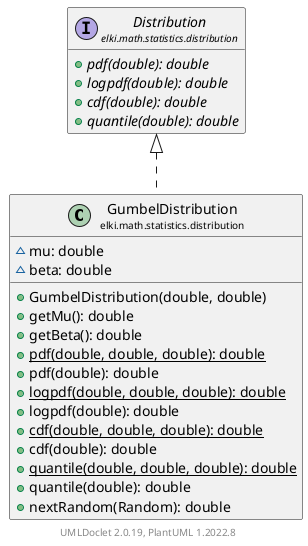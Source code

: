 @startuml
    remove .*\.(Instance|Par|Parameterizer|Factory)$
    set namespaceSeparator none
    hide empty fields
    hide empty methods

    class "<size:14>GumbelDistribution\n<size:10>elki.math.statistics.distribution" as elki.math.statistics.distribution.GumbelDistribution [[GumbelDistribution.html]] {
        ~mu: double
        ~beta: double
        +GumbelDistribution(double, double)
        +getMu(): double
        +getBeta(): double
        {static} +pdf(double, double, double): double
        +pdf(double): double
        {static} +logpdf(double, double, double): double
        +logpdf(double): double
        {static} +cdf(double, double, double): double
        +cdf(double): double
        {static} +quantile(double, double, double): double
        +quantile(double): double
        +nextRandom(Random): double
    }

    interface "<size:14>Distribution\n<size:10>elki.math.statistics.distribution" as elki.math.statistics.distribution.Distribution [[Distribution.html]] {
        {abstract} +pdf(double): double
        {abstract} +logpdf(double): double
        {abstract} +cdf(double): double
        {abstract} +quantile(double): double
    }
    class "<size:14>GumbelDistribution.Par\n<size:10>elki.math.statistics.distribution" as elki.math.statistics.distribution.GumbelDistribution.Par [[GumbelDistribution.Par.html]]

    elki.math.statistics.distribution.Distribution <|.. elki.math.statistics.distribution.GumbelDistribution
    elki.math.statistics.distribution.GumbelDistribution +-- elki.math.statistics.distribution.GumbelDistribution.Par

    center footer UMLDoclet 2.0.19, PlantUML 1.2022.8
@enduml
